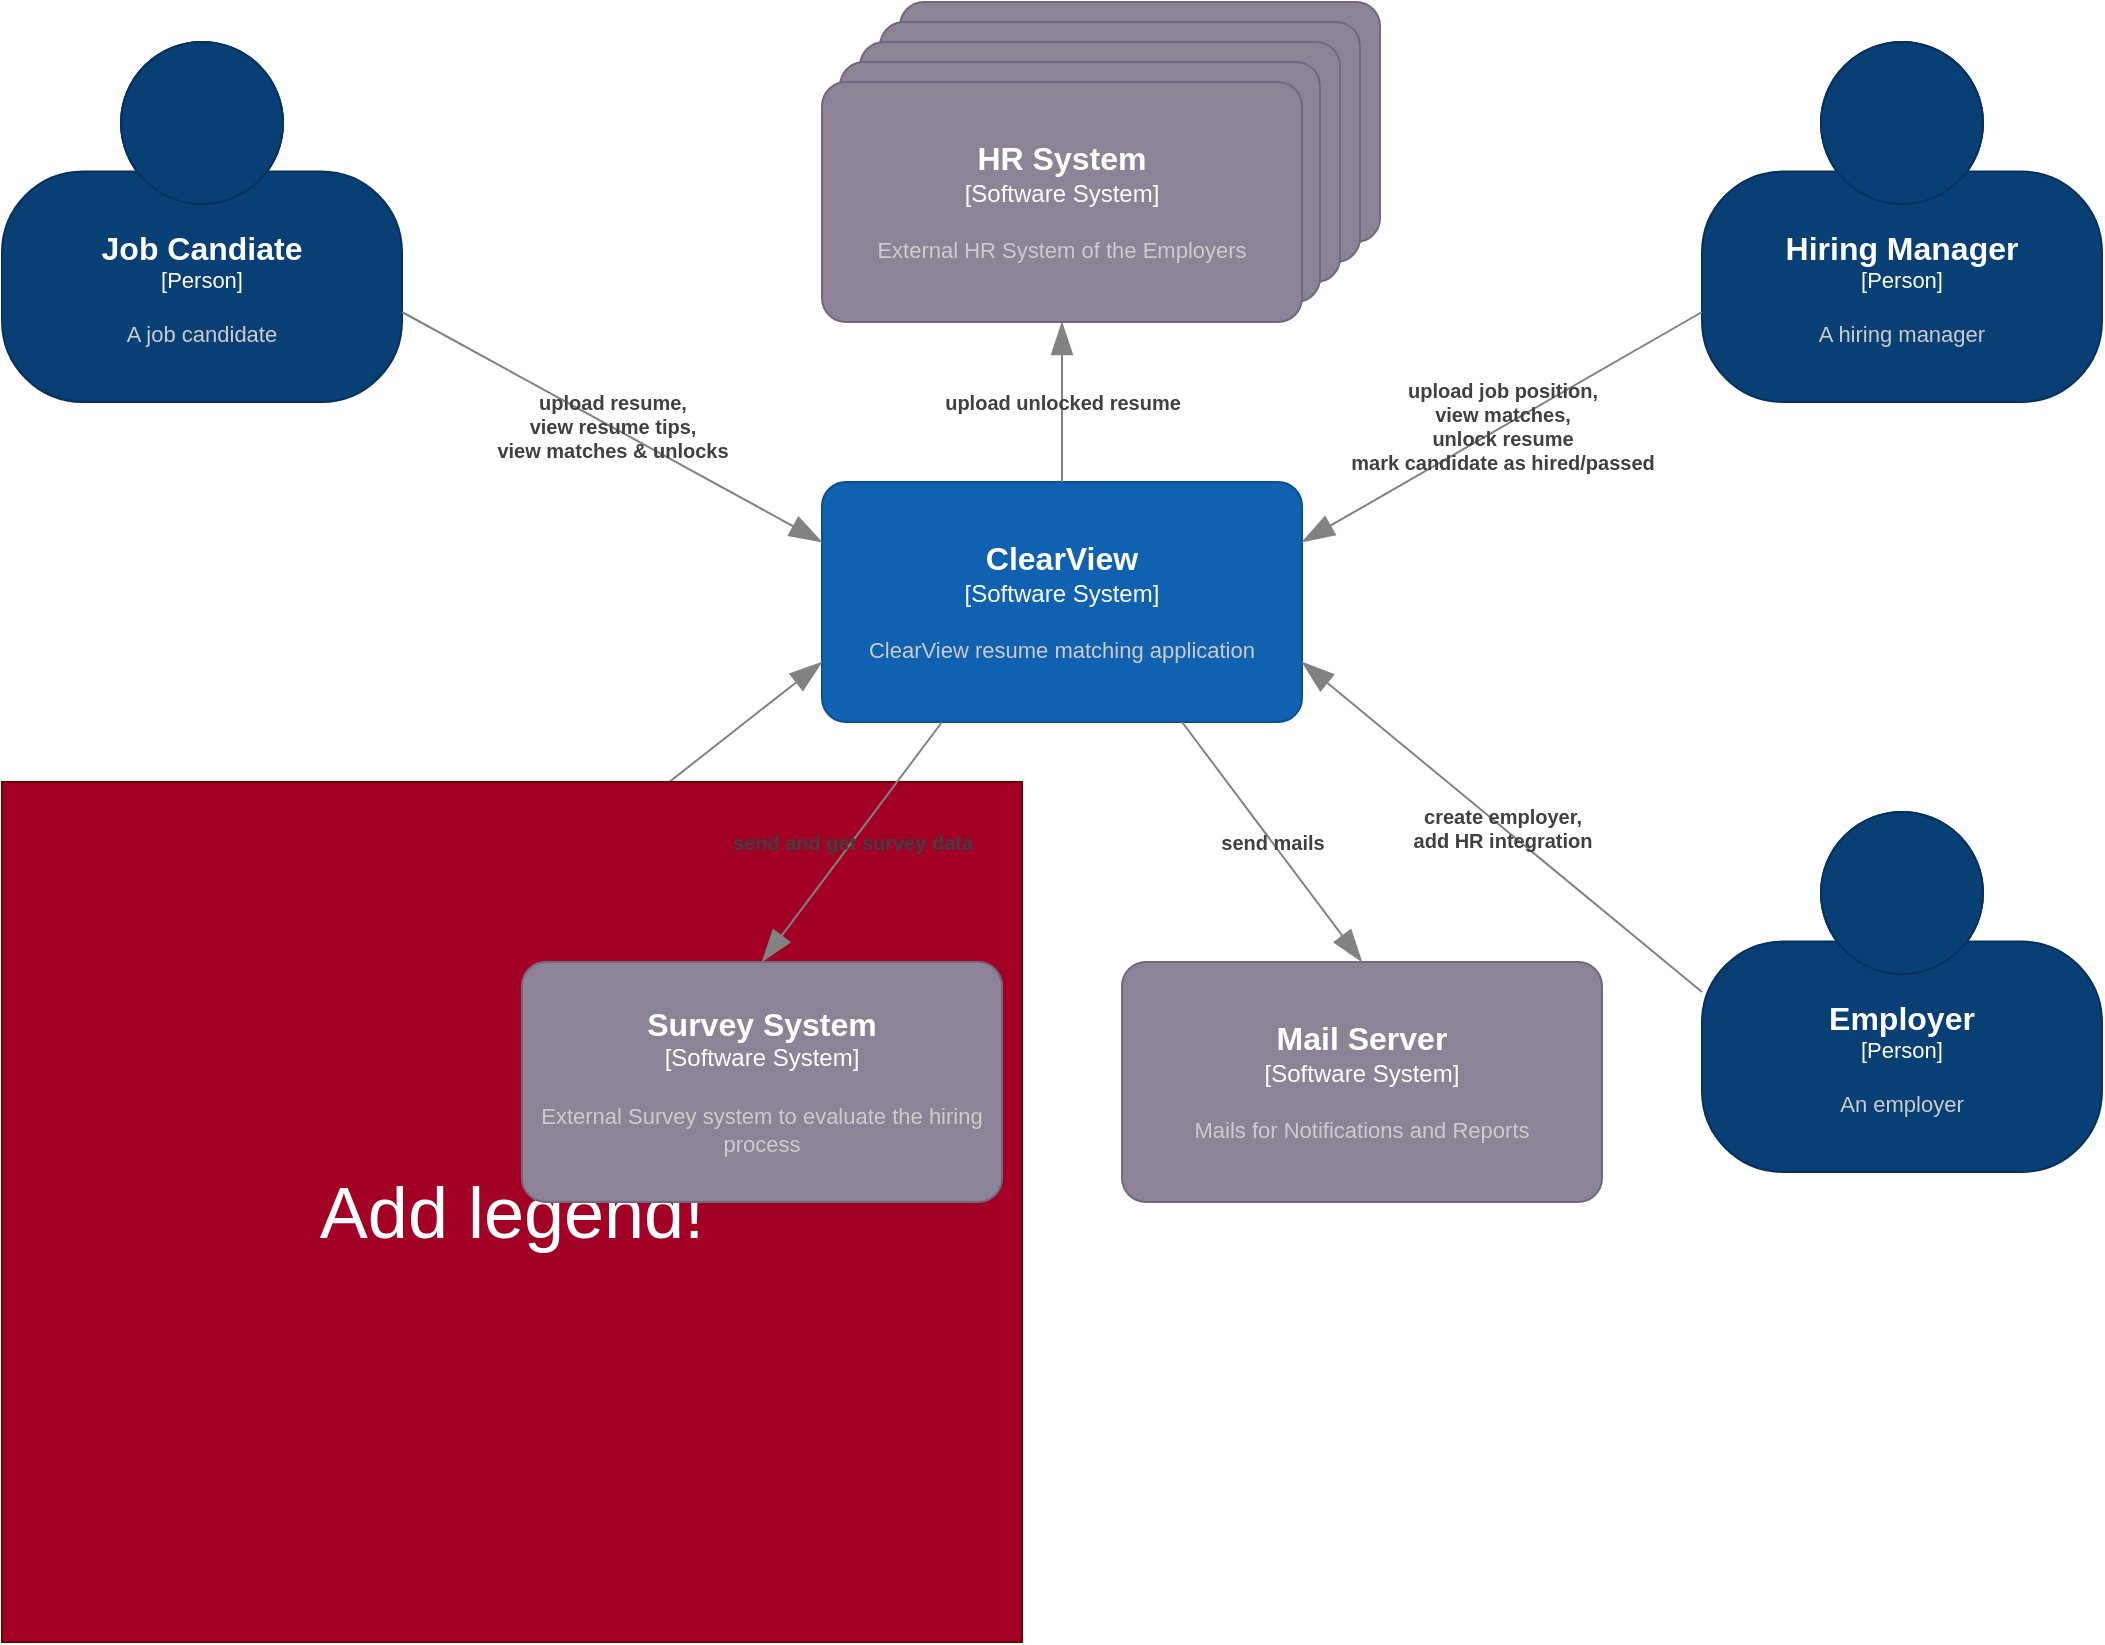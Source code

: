 <mxfile>
    <diagram name="C1-Context" id="orKJ-bLmCY92PbJSKMdl">
        <mxGraphModel dx="3720" dy="1607" grid="1" gridSize="10" guides="1" tooltips="1" connect="1" arrows="1" fold="1" page="1" pageScale="1" pageWidth="827" pageHeight="1169" math="0" shadow="0">
            <root>
                <mxCell id="0"/>
                <mxCell id="1" parent="0"/>
                <object placeholders="1" c4Name="HR System" c4Type="Software System" c4Description="External HR System of the Employers" label="&lt;font style=&quot;font-size: 16px&quot;&gt;&lt;b&gt;%c4Name%&lt;/b&gt;&lt;/font&gt;&lt;div&gt;[%c4Type%]&lt;/div&gt;&lt;br&gt;&lt;div&gt;&lt;font style=&quot;font-size: 11px&quot;&gt;&lt;font color=&quot;#cccccc&quot;&gt;%c4Description%&lt;/font&gt;&lt;/div&gt;" id="eFHzzo4pLUdi0ZlvFT-U-2">
                    <mxCell style="rounded=1;whiteSpace=wrap;html=1;labelBackgroundColor=none;fillColor=#8C8496;fontColor=#ffffff;align=center;arcSize=10;strokeColor=#736782;metaEdit=1;resizable=0;points=[[0.25,0,0],[0.5,0,0],[0.75,0,0],[1,0.25,0],[1,0.5,0],[1,0.75,0],[0.75,1,0],[0.5,1,0],[0.25,1,0],[0,0.75,0],[0,0.5,0],[0,0.25,0]];" parent="1" vertex="1">
                        <mxGeometry x="319" width="240" height="120" as="geometry"/>
                    </mxCell>
                </object>
                <object placeholders="1" c4Name="HR System" c4Type="Software System" c4Description="External HR System of the Employers" label="&lt;font style=&quot;font-size: 16px&quot;&gt;&lt;b&gt;%c4Name%&lt;/b&gt;&lt;/font&gt;&lt;div&gt;[%c4Type%]&lt;/div&gt;&lt;br&gt;&lt;div&gt;&lt;font style=&quot;font-size: 11px&quot;&gt;&lt;font color=&quot;#cccccc&quot;&gt;%c4Description%&lt;/font&gt;&lt;/div&gt;" id="eFHzzo4pLUdi0ZlvFT-U-1">
                    <mxCell style="rounded=1;whiteSpace=wrap;html=1;labelBackgroundColor=none;fillColor=#8C8496;fontColor=#ffffff;align=center;arcSize=10;strokeColor=#736782;metaEdit=1;resizable=0;points=[[0.25,0,0],[0.5,0,0],[0.75,0,0],[1,0.25,0],[1,0.5,0],[1,0.75,0],[0.75,1,0],[0.5,1,0],[0.25,1,0],[0,0.75,0],[0,0.5,0],[0,0.25,0]];" parent="1" vertex="1">
                        <mxGeometry x="309" y="10" width="240" height="120" as="geometry"/>
                    </mxCell>
                </object>
                <object placeholders="1" c4Name="Job Candiate" c4Type="Person" c4Description="A job candidate" label="&lt;font style=&quot;font-size: 16px&quot;&gt;&lt;b&gt;%c4Name%&lt;/b&gt;&lt;/font&gt;&lt;div&gt;[%c4Type%]&lt;/div&gt;&lt;br&gt;&lt;div&gt;&lt;font style=&quot;font-size: 11px&quot;&gt;&lt;font color=&quot;#cccccc&quot;&gt;%c4Description%&lt;/font&gt;&lt;/div&gt;" id="pHdfoKUwq0vU1qSrCX2p-1">
                    <mxCell style="html=1;fontSize=11;dashed=0;whiteSpace=wrap;fillColor=#083F75;strokeColor=#06315C;fontColor=#ffffff;shape=mxgraph.c4.person2;align=center;metaEdit=1;points=[[0.5,0,0],[1,0.5,0],[1,0.75,0],[0.75,1,0],[0.5,1,0],[0.25,1,0],[0,0.75,0],[0,0.5,0]];resizable=0;" parent="1" vertex="1">
                        <mxGeometry x="-130" y="20" width="200" height="180" as="geometry"/>
                    </mxCell>
                </object>
                <object placeholders="1" c4Name="Hiring Manager" c4Type="Person" c4Description="A hiring manager" label="&lt;font style=&quot;font-size: 16px&quot;&gt;&lt;b&gt;%c4Name%&lt;/b&gt;&lt;/font&gt;&lt;div&gt;[%c4Type%]&lt;/div&gt;&lt;br&gt;&lt;div&gt;&lt;font style=&quot;font-size: 11px&quot;&gt;&lt;font color=&quot;#cccccc&quot;&gt;%c4Description%&lt;/font&gt;&lt;/div&gt;" id="pHdfoKUwq0vU1qSrCX2p-2">
                    <mxCell style="html=1;fontSize=11;dashed=0;whiteSpace=wrap;fillColor=#083F75;strokeColor=#06315C;fontColor=#ffffff;shape=mxgraph.c4.person2;align=center;metaEdit=1;points=[[0.5,0,0],[1,0.5,0],[1,0.75,0],[0.75,1,0],[0.5,1,0],[0.25,1,0],[0,0.75,0],[0,0.5,0]];resizable=0;" parent="1" vertex="1">
                        <mxGeometry x="720" y="20" width="200" height="180" as="geometry"/>
                    </mxCell>
                </object>
                <object placeholders="1" c4Name="HR System" c4Type="Software System" c4Description="External HR System of the Employers" label="&lt;font style=&quot;font-size: 16px&quot;&gt;&lt;b&gt;%c4Name%&lt;/b&gt;&lt;/font&gt;&lt;div&gt;[%c4Type%]&lt;/div&gt;&lt;br&gt;&lt;div&gt;&lt;font style=&quot;font-size: 11px&quot;&gt;&lt;font color=&quot;#cccccc&quot;&gt;%c4Description%&lt;/font&gt;&lt;/div&gt;" id="pHdfoKUwq0vU1qSrCX2p-3">
                    <mxCell style="rounded=1;whiteSpace=wrap;html=1;labelBackgroundColor=none;fillColor=#8C8496;fontColor=#ffffff;align=center;arcSize=10;strokeColor=#736782;metaEdit=1;resizable=0;points=[[0.25,0,0],[0.5,0,0],[0.75,0,0],[1,0.25,0],[1,0.5,0],[1,0.75,0],[0.75,1,0],[0.5,1,0],[0.25,1,0],[0,0.75,0],[0,0.5,0],[0,0.25,0]];" parent="1" vertex="1">
                        <mxGeometry x="299" y="20" width="240" height="120" as="geometry"/>
                    </mxCell>
                </object>
                <object placeholders="1" c4Name="Administrator" c4Type="Person" c4Description="Administrator of User Data / Analytics" label="&lt;font style=&quot;font-size: 16px&quot;&gt;&lt;b&gt;%c4Name%&lt;/b&gt;&lt;/font&gt;&lt;div&gt;[%c4Type%]&lt;/div&gt;&lt;br&gt;&lt;div&gt;&lt;font style=&quot;font-size: 11px&quot;&gt;&lt;font color=&quot;#cccccc&quot;&gt;%c4Description%&lt;/font&gt;&lt;/div&gt;" id="pHdfoKUwq0vU1qSrCX2p-4">
                    <mxCell style="html=1;fontSize=11;dashed=0;whiteSpace=wrap;fillColor=#083F75;strokeColor=#06315C;fontColor=#ffffff;shape=mxgraph.c4.person2;align=center;metaEdit=1;points=[[0.5,0,0],[1,0.5,0],[1,0.75,0],[0.75,1,0],[0.5,1,0],[0.25,1,0],[0,0.75,0],[0,0.5,0]];resizable=0;" parent="1" vertex="1">
                        <mxGeometry x="-130" y="405" width="200" height="180" as="geometry"/>
                    </mxCell>
                </object>
                <object placeholders="1" c4Name="ClearView" c4Type="Software System" c4Description="ClearView resume matching application" label="&lt;font style=&quot;font-size: 16px&quot;&gt;&lt;b&gt;%c4Name%&lt;/b&gt;&lt;/font&gt;&lt;div&gt;[%c4Type%]&lt;/div&gt;&lt;br&gt;&lt;div&gt;&lt;font style=&quot;font-size: 11px&quot;&gt;&lt;font color=&quot;#cccccc&quot;&gt;%c4Description%&lt;/font&gt;&lt;/div&gt;" id="pHdfoKUwq0vU1qSrCX2p-5">
                    <mxCell style="rounded=1;whiteSpace=wrap;html=1;labelBackgroundColor=none;fillColor=#1061B0;fontColor=#ffffff;align=center;arcSize=10;strokeColor=#0D5091;metaEdit=1;resizable=0;points=[[0.25,0,0],[0.5,0,0],[0.75,0,0],[1,0.25,0],[1,0.5,0],[1,0.75,0],[0.75,1,0],[0.5,1,0],[0.25,1,0],[0,0.75,0],[0,0.5,0],[0,0.25,0]];" parent="1" vertex="1">
                        <mxGeometry x="280" y="240" width="240" height="120" as="geometry"/>
                    </mxCell>
                </object>
                <object placeholders="1" c4Name="[System Context] ClearView" c4Type="ContainerScopeBoundary" c4Description="Sytem context of the clear view application" label="&lt;font style=&quot;font-size: 16px&quot;&gt;&lt;b&gt;&lt;div style=&quot;text-align: left&quot;&gt;%c4Name%&lt;/div&gt;&lt;/b&gt;&lt;/font&gt;&lt;div style=&quot;text-align: left&quot;&gt;%c4Description%&lt;/div&gt;" id="pHdfoKUwq0vU1qSrCX2p-7">
                    <mxCell style="text;html=1;strokeColor=none;fillColor=none;align=left;verticalAlign=top;whiteSpace=wrap;rounded=0;metaEdit=1;allowArrows=0;resizable=1;rotatable=0;connectable=0;recursiveResize=0;expand=0;pointerEvents=0;points=[[0.25,0,0],[0.5,0,0],[0.75,0,0],[1,0.25,0],[1,0.5,0],[1,0.75,0],[0.75,1,0],[0.5,1,0],[0.25,1,0],[0,0.75,0],[0,0.5,0],[0,0.25,0]];" parent="1" vertex="1">
                        <mxGeometry x="-80" y="630" width="260" height="40" as="geometry"/>
                    </mxCell>
                </object>
                <object placeholders="1" c4Type="Relationship" c4Description="upload resume,&#10;view resume tips,&#10;view matches &amp; unlocks" label="&lt;div style=&quot;text-align: left&quot;&gt;&lt;div style=&quot;text-align: center&quot;&gt;&lt;b&gt;%c4Description%&lt;/b&gt;&lt;/div&gt;&lt;/div&gt;" id="pHdfoKUwq0vU1qSrCX2p-8">
                    <mxCell style="endArrow=blockThin;html=1;fontSize=10;fontColor=#404040;strokeWidth=1;endFill=1;strokeColor=#828282;elbow=vertical;metaEdit=1;endSize=14;startSize=14;jumpStyle=arc;jumpSize=16;rounded=0;entryX=0;entryY=0.25;entryDx=0;entryDy=0;entryPerimeter=0;labelBackgroundColor=none;exitX=1;exitY=0.75;exitDx=0;exitDy=0;exitPerimeter=0;" parent="1" source="pHdfoKUwq0vU1qSrCX2p-1" target="pHdfoKUwq0vU1qSrCX2p-5" edge="1">
                        <mxGeometry width="240" relative="1" as="geometry">
                            <mxPoint x="230" y="160" as="sourcePoint"/>
                            <mxPoint x="470" y="160" as="targetPoint"/>
                        </mxGeometry>
                    </mxCell>
                </object>
                <object placeholders="1" c4Type="Relationship" c4Description="manage users,&#10;manage employers,&#10;view analytics &amp; reports" label="&lt;div style=&quot;text-align: left&quot;&gt;&lt;div style=&quot;text-align: center&quot;&gt;&lt;b&gt;%c4Description%&lt;/b&gt;&lt;/div&gt;&lt;/div&gt;" id="pHdfoKUwq0vU1qSrCX2p-10">
                    <mxCell style="endArrow=blockThin;html=1;fontSize=10;fontColor=#404040;strokeWidth=1;endFill=1;strokeColor=#828282;elbow=vertical;metaEdit=1;endSize=14;startSize=14;jumpStyle=arc;jumpSize=16;rounded=0;entryX=0;entryY=0.75;entryDx=0;entryDy=0;entryPerimeter=0;labelBackgroundColor=none;exitX=1;exitY=0.5;exitDx=0;exitDy=0;exitPerimeter=0;" parent="1" source="pHdfoKUwq0vU1qSrCX2p-4" target="pHdfoKUwq0vU1qSrCX2p-5" edge="1">
                        <mxGeometry width="240" relative="1" as="geometry">
                            <mxPoint x="210" y="185" as="sourcePoint"/>
                            <mxPoint x="310" y="290" as="targetPoint"/>
                        </mxGeometry>
                    </mxCell>
                </object>
                <object placeholders="1" c4Type="Relationship" c4Description="upload unlocked resume" label="&lt;div style=&quot;text-align: left&quot;&gt;&lt;div style=&quot;text-align: center&quot;&gt;&lt;b&gt;%c4Description%&lt;/b&gt;&lt;/div&gt;&lt;/div&gt;" id="pHdfoKUwq0vU1qSrCX2p-11">
                    <mxCell style="endArrow=blockThin;html=1;fontSize=10;fontColor=#404040;strokeWidth=1;endFill=1;strokeColor=#828282;elbow=vertical;metaEdit=1;endSize=14;startSize=14;jumpStyle=arc;jumpSize=16;rounded=0;labelBackgroundColor=none;exitX=0.5;exitY=0;exitDx=0;exitDy=0;exitPerimeter=0;entryX=0.5;entryY=1;entryDx=0;entryDy=0;entryPerimeter=0;" parent="1" source="pHdfoKUwq0vU1qSrCX2p-5" edge="1" target="WZL32aFv-CVRCyuof7WM-3">
                        <mxGeometry width="240" relative="1" as="geometry">
                            <mxPoint x="400" y="230" as="sourcePoint"/>
                            <mxPoint x="400" y="460" as="targetPoint"/>
                        </mxGeometry>
                    </mxCell>
                </object>
                <object placeholders="1" c4Type="Relationship" c4Description="upload job position,&#10;view matches,&#10;unlock resume&#10;mark candidate as hired/passed" label="&lt;div style=&quot;text-align: left&quot;&gt;&lt;div style=&quot;text-align: center&quot;&gt;&lt;b&gt;%c4Description%&lt;/b&gt;&lt;/div&gt;&lt;/div&gt;" id="pHdfoKUwq0vU1qSrCX2p-13">
                    <mxCell style="endArrow=blockThin;html=1;fontSize=10;fontColor=#404040;strokeWidth=1;endFill=1;strokeColor=#828282;elbow=vertical;metaEdit=1;endSize=14;startSize=14;jumpStyle=arc;jumpSize=16;rounded=0;entryX=1;entryY=0.25;entryDx=0;entryDy=0;entryPerimeter=0;labelBackgroundColor=none;exitX=0;exitY=0.75;exitDx=0;exitDy=0;exitPerimeter=0;" parent="1" source="pHdfoKUwq0vU1qSrCX2p-2" target="pHdfoKUwq0vU1qSrCX2p-5" edge="1">
                        <mxGeometry x="-0.003" width="240" relative="1" as="geometry">
                            <mxPoint x="590" y="120" as="sourcePoint"/>
                            <mxPoint x="750" y="235" as="targetPoint"/>
                            <mxPoint as="offset"/>
                        </mxGeometry>
                    </mxCell>
                </object>
                <object placeholders="1" c4Name="Employer" c4Type="Person" c4Description="An employer" label="&lt;font style=&quot;font-size: 16px&quot;&gt;&lt;b&gt;%c4Name%&lt;/b&gt;&lt;/font&gt;&lt;div&gt;[%c4Type%]&lt;/div&gt;&lt;br&gt;&lt;div&gt;&lt;font style=&quot;font-size: 11px&quot;&gt;&lt;font color=&quot;#cccccc&quot;&gt;%c4Description%&lt;/font&gt;&lt;/div&gt;" id="vdC94wSxdBIolmWF9ASB-1">
                    <mxCell style="html=1;fontSize=11;dashed=0;whiteSpace=wrap;fillColor=#083F75;strokeColor=#06315C;fontColor=#ffffff;shape=mxgraph.c4.person2;align=center;metaEdit=1;points=[[0.5,0,0],[1,0.5,0],[1,0.75,0],[0.75,1,0],[0.5,1,0],[0.25,1,0],[0,0.75,0],[0,0.5,0]];resizable=0;" parent="1" vertex="1">
                        <mxGeometry x="720" y="405" width="200" height="180" as="geometry"/>
                    </mxCell>
                </object>
                <object placeholders="1" c4Type="Relationship" c4Description="create employer,&#10;add HR integration" label="&lt;div style=&quot;text-align: left&quot;&gt;&lt;div style=&quot;text-align: center&quot;&gt;&lt;b&gt;%c4Description%&lt;/b&gt;&lt;/div&gt;&lt;/div&gt;" id="vdC94wSxdBIolmWF9ASB-2">
                    <mxCell style="endArrow=blockThin;html=1;fontSize=10;fontColor=#404040;strokeWidth=1;endFill=1;strokeColor=#828282;elbow=vertical;metaEdit=1;endSize=14;startSize=14;jumpStyle=arc;jumpSize=16;rounded=0;entryX=1;entryY=0.75;entryDx=0;entryDy=0;entryPerimeter=0;labelBackgroundColor=none;exitX=0;exitY=0.5;exitDx=0;exitDy=0;exitPerimeter=0;" parent="1" source="vdC94wSxdBIolmWF9ASB-1" target="pHdfoKUwq0vU1qSrCX2p-5" edge="1">
                        <mxGeometry x="-0.003" width="240" relative="1" as="geometry">
                            <mxPoint x="700" y="235" as="sourcePoint"/>
                            <mxPoint x="530" y="280" as="targetPoint"/>
                            <mxPoint as="offset"/>
                        </mxGeometry>
                    </mxCell>
                </object>
                <mxCell id="b0IBiMYcZPMrAUPD9NI6-1" value="Add legend!" style="text;html=1;strokeColor=#6F0000;fillColor=#a20025;align=center;verticalAlign=middle;whiteSpace=wrap;rounded=0;fontColor=#ffffff;fontSize=36;" vertex="1" parent="1">
                    <mxGeometry x="-130" y="390" width="510" height="430" as="geometry"/>
                </mxCell>
                <object placeholders="1" c4Name="HR System" c4Type="Software System" c4Description="External HR System of the Employers" label="&lt;font style=&quot;font-size: 16px&quot;&gt;&lt;b&gt;%c4Name%&lt;/b&gt;&lt;/font&gt;&lt;div&gt;[%c4Type%]&lt;/div&gt;&lt;br&gt;&lt;div&gt;&lt;font style=&quot;font-size: 11px&quot;&gt;&lt;font color=&quot;#cccccc&quot;&gt;%c4Description%&lt;/font&gt;&lt;/div&gt;" id="WZL32aFv-CVRCyuof7WM-1">
                    <mxCell style="rounded=1;whiteSpace=wrap;html=1;labelBackgroundColor=none;fillColor=#8C8496;fontColor=#ffffff;align=center;arcSize=10;strokeColor=#736782;metaEdit=1;resizable=0;points=[[0.25,0,0],[0.5,0,0],[0.75,0,0],[1,0.25,0],[1,0.5,0],[1,0.75,0],[0.75,1,0],[0.5,1,0],[0.25,1,0],[0,0.75,0],[0,0.5,0],[0,0.25,0]];" vertex="1" parent="1">
                        <mxGeometry x="289" y="30" width="240" height="120" as="geometry"/>
                    </mxCell>
                </object>
                <object placeholders="1" c4Name="Mail Server" c4Type="Software System" c4Description="Mails for Notifications and Reports" label="&lt;font style=&quot;font-size: 16px&quot;&gt;&lt;b&gt;%c4Name%&lt;/b&gt;&lt;/font&gt;&lt;div&gt;[%c4Type%]&lt;/div&gt;&lt;br&gt;&lt;div&gt;&lt;font style=&quot;font-size: 11px&quot;&gt;&lt;font color=&quot;#cccccc&quot;&gt;%c4Description%&lt;/font&gt;&lt;/div&gt;" id="WZL32aFv-CVRCyuof7WM-2">
                    <mxCell style="rounded=1;whiteSpace=wrap;html=1;labelBackgroundColor=none;fillColor=#8C8496;fontColor=#ffffff;align=center;arcSize=10;strokeColor=#736782;metaEdit=1;resizable=0;points=[[0.25,0,0],[0.5,0,0],[0.75,0,0],[1,0.25,0],[1,0.5,0],[1,0.75,0],[0.75,1,0],[0.5,1,0],[0.25,1,0],[0,0.75,0],[0,0.5,0],[0,0.25,0]];" vertex="1" parent="1">
                        <mxGeometry x="430" y="480" width="240" height="120" as="geometry"/>
                    </mxCell>
                </object>
                <object placeholders="1" c4Name="HR System" c4Type="Software System" c4Description="External HR System of the Employers" label="&lt;font style=&quot;font-size: 16px&quot;&gt;&lt;b&gt;%c4Name%&lt;/b&gt;&lt;/font&gt;&lt;div&gt;[%c4Type%]&lt;/div&gt;&lt;br&gt;&lt;div&gt;&lt;font style=&quot;font-size: 11px&quot;&gt;&lt;font color=&quot;#cccccc&quot;&gt;%c4Description%&lt;/font&gt;&lt;/div&gt;" id="WZL32aFv-CVRCyuof7WM-3">
                    <mxCell style="rounded=1;whiteSpace=wrap;html=1;labelBackgroundColor=none;fillColor=#8C8496;fontColor=#ffffff;align=center;arcSize=10;strokeColor=#736782;metaEdit=1;resizable=0;points=[[0.25,0,0],[0.5,0,0],[0.75,0,0],[1,0.25,0],[1,0.5,0],[1,0.75,0],[0.75,1,0],[0.5,1,0],[0.25,1,0],[0,0.75,0],[0,0.5,0],[0,0.25,0]];" vertex="1" parent="1">
                        <mxGeometry x="280" y="40" width="240" height="120" as="geometry"/>
                    </mxCell>
                </object>
                <object placeholders="1" c4Type="Relationship" c4Description="send mails" label="&lt;div style=&quot;text-align: left&quot;&gt;&lt;div style=&quot;text-align: center&quot;&gt;&lt;b&gt;%c4Description%&lt;/b&gt;&lt;/div&gt;&lt;/div&gt;" id="WZL32aFv-CVRCyuof7WM-7">
                    <mxCell style="endArrow=blockThin;html=1;fontSize=10;fontColor=#404040;strokeWidth=1;endFill=1;strokeColor=#828282;elbow=vertical;metaEdit=1;endSize=14;startSize=14;jumpStyle=arc;jumpSize=16;rounded=0;labelBackgroundColor=none;entryX=0.5;entryY=0;entryDx=0;entryDy=0;entryPerimeter=0;" edge="1" parent="1" target="WZL32aFv-CVRCyuof7WM-2">
                        <mxGeometry width="240" relative="1" as="geometry">
                            <mxPoint x="460" y="360" as="sourcePoint"/>
                            <mxPoint x="410" y="170" as="targetPoint"/>
                        </mxGeometry>
                    </mxCell>
                </object>
                <object placeholders="1" c4Name="Survey System" c4Type="Software System" c4Description="External Survey system to evaluate the hiring process" label="&lt;font style=&quot;font-size: 16px&quot;&gt;&lt;b&gt;%c4Name%&lt;/b&gt;&lt;/font&gt;&lt;div&gt;[%c4Type%]&lt;/div&gt;&lt;br&gt;&lt;div&gt;&lt;font style=&quot;font-size: 11px&quot;&gt;&lt;font color=&quot;#cccccc&quot;&gt;%c4Description%&lt;/font&gt;&lt;/div&gt;" id="WZL32aFv-CVRCyuof7WM-8">
                    <mxCell style="rounded=1;whiteSpace=wrap;html=1;labelBackgroundColor=none;fillColor=#8C8496;fontColor=#ffffff;align=center;arcSize=10;strokeColor=#736782;metaEdit=1;resizable=0;points=[[0.25,0,0],[0.5,0,0],[0.75,0,0],[1,0.25,0],[1,0.5,0],[1,0.75,0],[0.75,1,0],[0.5,1,0],[0.25,1,0],[0,0.75,0],[0,0.5,0],[0,0.25,0]];" vertex="1" parent="1">
                        <mxGeometry x="130" y="480" width="240" height="120" as="geometry"/>
                    </mxCell>
                </object>
                <object placeholders="1" c4Type="Relationship" c4Description="send and get survey data" label="&lt;div style=&quot;text-align: left&quot;&gt;&lt;div style=&quot;text-align: center&quot;&gt;&lt;b&gt;%c4Description%&lt;/b&gt;&lt;/div&gt;&lt;/div&gt;" id="WZL32aFv-CVRCyuof7WM-9">
                    <mxCell style="endArrow=blockThin;html=1;fontSize=10;fontColor=#404040;strokeWidth=1;endFill=1;strokeColor=#828282;elbow=vertical;metaEdit=1;endSize=14;startSize=14;jumpStyle=arc;jumpSize=16;rounded=0;labelBackgroundColor=none;entryX=0.5;entryY=0;entryDx=0;entryDy=0;entryPerimeter=0;exitX=0.25;exitY=1;exitDx=0;exitDy=0;exitPerimeter=0;" edge="1" parent="1" source="pHdfoKUwq0vU1qSrCX2p-5" target="WZL32aFv-CVRCyuof7WM-8">
                        <mxGeometry width="240" relative="1" as="geometry">
                            <mxPoint x="470" y="370" as="sourcePoint"/>
                            <mxPoint x="560" y="490" as="targetPoint"/>
                        </mxGeometry>
                    </mxCell>
                </object>
            </root>
        </mxGraphModel>
    </diagram>
    <diagram id="mYGjheBMODemxUTCqKiq" name="C2-Container">
        <mxGraphModel dx="1794" dy="1391" grid="1" gridSize="10" guides="1" tooltips="1" connect="1" arrows="1" fold="1" page="1" pageScale="1" pageWidth="827" pageHeight="1169" math="0" shadow="0">
            <root>
                <mxCell id="0"/>
                <mxCell id="1" parent="0"/>
                <object placeholders="1" c4Name="Billing" c4Type="Container" c4Technology="Service" c4Description="Billing and Payment" label="&lt;font style=&quot;font-size: 16px&quot;&gt;&lt;b&gt;%c4Name%&lt;/b&gt;&lt;/font&gt;&lt;div&gt;[%c4Type%: %c4Technology%]&lt;/div&gt;&lt;br&gt;&lt;div&gt;&lt;font style=&quot;font-size: 11px&quot;&gt;&lt;font color=&quot;#E6E6E6&quot;&gt;%c4Description%&lt;/font&gt;&lt;/div&gt;" id="Pf-UJprrsjSXCaqhXQQK-1">
                    <mxCell style="rounded=1;whiteSpace=wrap;html=1;fontSize=11;labelBackgroundColor=none;fillColor=#23A2D9;fontColor=#ffffff;align=center;arcSize=10;strokeColor=#0E7DAD;metaEdit=1;resizable=0;points=[[0.25,0,0],[0.5,0,0],[0.75,0,0],[1,0.25,0],[1,0.5,0],[1,0.75,0],[0.75,1,0],[0.5,1,0],[0.25,1,0],[0,0.75,0],[0,0.5,0],[0,0.25,0]];" vertex="1" parent="1">
                        <mxGeometry x="150" y="110" width="240" height="120" as="geometry"/>
                    </mxCell>
                </object>
                <object placeholders="1" c4Name="Matching" c4Type="Container" c4Technology="TODO" c4Description="Matching of stories and job positions" label="&lt;font style=&quot;font-size: 16px&quot;&gt;&lt;b&gt;%c4Name%&lt;/b&gt;&lt;/font&gt;&lt;div&gt;[%c4Type%: %c4Technology%]&lt;/div&gt;&lt;br&gt;&lt;div&gt;&lt;font style=&quot;font-size: 11px&quot;&gt;&lt;font color=&quot;#E6E6E6&quot;&gt;%c4Description%&lt;/font&gt;&lt;/div&gt;" id="Pf-UJprrsjSXCaqhXQQK-2">
                    <mxCell style="rounded=1;whiteSpace=wrap;html=1;fontSize=11;labelBackgroundColor=none;fillColor=#23A2D9;fontColor=#ffffff;align=center;arcSize=10;strokeColor=#0E7DAD;metaEdit=1;resizable=0;points=[[0.25,0,0],[0.5,0,0],[0.75,0,0],[1,0.25,0],[1,0.5,0],[1,0.75,0],[0.75,1,0],[0.5,1,0],[0.25,1,0],[0,0.75,0],[0,0.5,0],[0,0.25,0]];" vertex="1" parent="1">
                        <mxGeometry x="510" y="250" width="240" height="120" as="geometry"/>
                    </mxCell>
                </object>
                <object placeholders="1" c4Name="ClearView" c4Type="SystemScopeBoundary" c4Application="Software System" label="&lt;font style=&quot;font-size: 16px&quot;&gt;&lt;b&gt;&lt;div style=&quot;text-align: left&quot;&gt;%c4Name%&lt;/div&gt;&lt;/b&gt;&lt;/font&gt;&lt;div style=&quot;text-align: left&quot;&gt;[%c4Application%]&lt;/div&gt;" id="Pf-UJprrsjSXCaqhXQQK-3">
                    <mxCell style="rounded=1;fontSize=11;whiteSpace=wrap;html=1;dashed=1;arcSize=20;fillColor=none;strokeColor=#666666;fontColor=#333333;labelBackgroundColor=none;align=left;verticalAlign=bottom;labelBorderColor=none;spacingTop=0;spacing=10;dashPattern=8 4;metaEdit=1;rotatable=0;perimeter=rectanglePerimeter;noLabel=0;labelPadding=0;allowArrows=0;connectable=0;expand=0;recursiveResize=0;editable=1;pointerEvents=0;absoluteArcSize=1;points=[[0.25,0,0],[0.5,0,0],[0.75,0,0],[1,0.25,0],[1,0.5,0],[1,0.75,0],[0.75,1,0],[0.5,1,0],[0.25,1,0],[0,0.75,0],[0,0.5,0],[0,0.25,0]];" vertex="1" parent="1">
                        <mxGeometry x="174" y="410" width="466" height="190" as="geometry"/>
                    </mxCell>
                </object>
                <object placeholders="1" c4Name="HR Integration" c4Type="Container" c4Technology="TODO" c4Description="Integrates with HR Systems" label="&lt;font style=&quot;font-size: 16px&quot;&gt;&lt;b&gt;%c4Name%&lt;/b&gt;&lt;/font&gt;&lt;div&gt;[%c4Type%: %c4Technology%]&lt;/div&gt;&lt;br&gt;&lt;div&gt;&lt;font style=&quot;font-size: 11px&quot;&gt;&lt;font color=&quot;#E6E6E6&quot;&gt;%c4Description%&lt;/font&gt;&lt;/div&gt;" id="Pf-UJprrsjSXCaqhXQQK-4">
                    <mxCell style="rounded=1;whiteSpace=wrap;html=1;fontSize=11;labelBackgroundColor=none;fillColor=#23A2D9;fontColor=#ffffff;align=center;arcSize=10;strokeColor=#0E7DAD;metaEdit=1;resizable=0;points=[[0.25,0,0],[0.5,0,0],[0.75,0,0],[1,0.25,0],[1,0.5,0],[1,0.75,0],[0.75,1,0],[0.5,1,0],[0.25,1,0],[0,0.75,0],[0,0.5,0],[0,0.25,0]];" vertex="1" parent="1">
                        <mxGeometry x="510" y="390" width="240" height="120" as="geometry"/>
                    </mxCell>
                </object>
                <object placeholders="1" c4Name="HR System" c4Type="Software System" c4Description="External HR System of the Employers" label="&lt;font style=&quot;font-size: 16px&quot;&gt;&lt;b&gt;%c4Name%&lt;/b&gt;&lt;/font&gt;&lt;div&gt;[%c4Type%]&lt;/div&gt;&lt;br&gt;&lt;div&gt;&lt;font style=&quot;font-size: 11px&quot;&gt;&lt;font color=&quot;#cccccc&quot;&gt;%c4Description%&lt;/font&gt;&lt;/div&gt;" id="PNSvYc6wAtNE-jsTlT_9-1">
                    <mxCell style="rounded=1;whiteSpace=wrap;html=1;labelBackgroundColor=none;fillColor=#8C8496;fontColor=#ffffff;align=center;arcSize=10;strokeColor=#736782;metaEdit=1;resizable=0;points=[[0.25,0,0],[0.5,0,0],[0.75,0,0],[1,0.25,0],[1,0.5,0],[1,0.75,0],[0.75,1,0],[0.5,1,0],[0.25,1,0],[0,0.75,0],[0,0.5,0],[0,0.25,0]];" vertex="1" parent="1">
                        <mxGeometry x="500" y="590" width="240" height="120" as="geometry"/>
                    </mxCell>
                </object>
                <object placeholders="1" c4Name="[Containers] ClearView" c4Type="ContainerDiagramTitle" c4Description="Shows the interaction of containers" label="&lt;font style=&quot;font-size: 16px&quot;&gt;&lt;b&gt;&lt;div style=&quot;text-align: left&quot;&gt;%c4Name%&lt;/div&gt;&lt;/b&gt;&lt;/font&gt;&lt;div style=&quot;text-align: left&quot;&gt;%c4Description%&lt;/div&gt;" id="PNSvYc6wAtNE-jsTlT_9-2">
                    <mxCell style="text;html=1;strokeColor=none;fillColor=none;align=left;verticalAlign=top;whiteSpace=wrap;rounded=0;metaEdit=1;allowArrows=0;resizable=1;rotatable=0;connectable=0;recursiveResize=0;expand=0;pointerEvents=0;points=[[0.25,0,0],[0.5,0,0],[0.75,0,0],[1,0.25,0],[1,0.5,0],[1,0.75,0],[0.75,1,0],[0.5,1,0],[0.25,1,0],[0,0.75,0],[0,0.5,0],[0,0.25,0]];" vertex="1" parent="1">
                        <mxGeometry x="140" y="670" width="260" height="40" as="geometry"/>
                    </mxCell>
                </object>
                <object c4Name="Container" c4Type="Container" c4Technology="" c4Description="" label="&lt;font style=&quot;font-size: 16px&quot;&gt;&lt;b&gt;%c4Name%&lt;/b&gt;&lt;/font&gt;&lt;div&gt;[%c4Type%: %c4Technology%]&lt;/div&gt;&lt;br&gt;&lt;div&gt;&lt;font style=&quot;font-size: 11px&quot;&gt;&lt;font color=&quot;#E6E6E6&quot;&gt;%c4Description%&lt;/font&gt;&lt;/div&gt;" placeholders="1" id="PNSvYc6wAtNE-jsTlT_9-3">
                    <mxCell style="rounded=1;whiteSpace=wrap;html=1;fontSize=11;labelBackgroundColor=none;fillColor=#23A2D9;fontColor=#ffffff;align=center;arcSize=10;strokeColor=#0E7DAD;metaEdit=1;resizable=0;points=[[0.25,0,0],[0.5,0,0],[0.75,0,0],[1,0.25,0],[1,0.5,0],[1,0.75,0],[0.75,1,0],[0.5,1,0],[0.25,1,0],[0,0.75,0],[0,0.5,0],[0,0.25,0]];" vertex="1" parent="1">
                        <mxGeometry x="150" y="920" width="240" height="120" as="geometry"/>
                    </mxCell>
                </object>
                <object placeholders="1" c4Name="Person name" c4Type="Person" c4Description="Description of person." label="&lt;font style=&quot;font-size: 16px&quot;&gt;&lt;b&gt;%c4Name%&lt;/b&gt;&lt;/font&gt;&lt;div&gt;[%c4Type%]&lt;/div&gt;&lt;br&gt;&lt;div&gt;&lt;font style=&quot;font-size: 11px&quot;&gt;&lt;font color=&quot;#cccccc&quot;&gt;%c4Description%&lt;/font&gt;&lt;/div&gt;" id="PNSvYc6wAtNE-jsTlT_9-4">
                    <mxCell style="html=1;fontSize=11;dashed=0;whiteSpace=wrap;fillColor=#083F75;strokeColor=#06315C;fontColor=#ffffff;shape=mxgraph.c4.person2;align=center;metaEdit=1;points=[[0.5,0,0],[1,0.5,0],[1,0.75,0],[0.75,1,0],[0.5,1,0],[0.25,1,0],[0,0.75,0],[0,0.5,0]];resizable=0;" vertex="1" parent="1">
                        <mxGeometry x="130" y="740" width="200" height="180" as="geometry"/>
                    </mxCell>
                </object>
                <object placeholders="1" c4Type="Relationship" c4Description="synchronous" label="&lt;div style=&quot;text-align: left&quot;&gt;&lt;div style=&quot;text-align: center&quot;&gt;&lt;b&gt;%c4Description%&lt;/b&gt;&lt;/div&gt;" id="4VHBqe1MEzNnF0RKdjSV-1">
                    <mxCell style="endArrow=blockThin;html=1;fontSize=10;fontColor=#404040;strokeWidth=1;endFill=1;strokeColor=#828282;elbow=vertical;metaEdit=1;endSize=14;startSize=14;jumpStyle=arc;jumpSize=16;rounded=0;edgeStyle=orthogonalEdgeStyle;" edge="1" parent="1">
                        <mxGeometry width="240" relative="1" as="geometry">
                            <mxPoint x="130" y="1110" as="sourcePoint"/>
                            <mxPoint x="370" y="1110" as="targetPoint"/>
                        </mxGeometry>
                    </mxCell>
                </object>
                <object placeholders="1" c4Type="Relationship" c4Description="asynchronous" label="&lt;div style=&quot;text-align: left&quot;&gt;&lt;div style=&quot;text-align: center&quot;&gt;&lt;b&gt;%c4Description%&lt;/b&gt;&lt;/div&gt;" id="4VHBqe1MEzNnF0RKdjSV-2">
                    <mxCell style="endArrow=blockThin;html=1;fontSize=10;fontColor=#404040;strokeWidth=1;endFill=1;strokeColor=#828282;elbow=vertical;metaEdit=1;endSize=14;startSize=14;jumpStyle=arc;jumpSize=16;rounded=0;edgeStyle=orthogonalEdgeStyle;dashed=1;" edge="1" parent="1">
                        <mxGeometry width="240" relative="1" as="geometry">
                            <mxPoint x="130" y="1140.0" as="sourcePoint"/>
                            <mxPoint x="370" y="1140.0" as="targetPoint"/>
                        </mxGeometry>
                    </mxCell>
                </object>
                <mxCell id="4VHBqe1MEzNnF0RKdjSV-3" value="&lt;font color=&quot;#000000&quot; style=&quot;font-size: 16px;&quot;&gt;internal calls&lt;/font&gt;" style="text;html=1;strokeColor=none;fillColor=none;align=center;verticalAlign=middle;whiteSpace=wrap;rounded=0;fontSize=36;" vertex="1" parent="1">
                    <mxGeometry x="90" y="1060" width="176" height="30" as="geometry"/>
                </mxCell>
                <object placeholders="1" c4Type="Relationship" c4Description="synchronous" label="&lt;div style=&quot;text-align: left&quot;&gt;&lt;div style=&quot;text-align: center&quot;&gt;&lt;b&gt;%c4Description%&lt;/b&gt;&lt;/div&gt;" id="4VHBqe1MEzNnF0RKdjSV-8">
                    <mxCell style="endArrow=blockThin;html=1;fontSize=10;fontColor=#404040;strokeWidth=1;endFill=1;strokeColor=#6F0000;elbow=vertical;metaEdit=1;endSize=14;startSize=14;jumpStyle=arc;jumpSize=16;rounded=0;edgeStyle=orthogonalEdgeStyle;fillColor=#a20025;" edge="1" parent="1">
                        <mxGeometry width="240" relative="1" as="geometry">
                            <mxPoint x="130" y="1200" as="sourcePoint"/>
                            <mxPoint x="370" y="1200" as="targetPoint"/>
                        </mxGeometry>
                    </mxCell>
                </object>
                <object placeholders="1" c4Type="Relationship" c4Description="asynchronous" label="&lt;div style=&quot;text-align: left&quot;&gt;&lt;div style=&quot;text-align: center&quot;&gt;&lt;b&gt;%c4Description%&lt;/b&gt;&lt;/div&gt;" id="4VHBqe1MEzNnF0RKdjSV-9">
                    <mxCell style="endArrow=blockThin;html=1;fontSize=10;fontColor=#404040;strokeWidth=1;endFill=1;strokeColor=#6F0000;elbow=vertical;metaEdit=1;endSize=14;startSize=14;jumpStyle=arc;jumpSize=16;rounded=0;edgeStyle=orthogonalEdgeStyle;dashed=1;fillColor=#a20025;" edge="1" parent="1">
                        <mxGeometry width="240" relative="1" as="geometry">
                            <mxPoint x="130" y="1230.0" as="sourcePoint"/>
                            <mxPoint x="370" y="1230.0" as="targetPoint"/>
                        </mxGeometry>
                    </mxCell>
                </object>
                <mxCell id="4VHBqe1MEzNnF0RKdjSV-10" value="&lt;font&gt;&lt;span style=&quot;font-size: 16px;&quot;&gt;external calls&lt;/span&gt;&lt;/font&gt;" style="text;html=1;align=center;verticalAlign=middle;whiteSpace=wrap;rounded=0;fontSize=36;fillColor=none;fontColor=#6F0000;" vertex="1" parent="1">
                    <mxGeometry x="90" y="1150" width="176" height="30" as="geometry"/>
                </mxCell>
                <object placeholders="1" c4Type="Container" c4Container="Database" c4Technology="" c4Description="" label="&lt;font style=&quot;font-size: 16px&quot;&gt;&lt;b&gt;%c4Type%&lt;/b&gt;&lt;/font&gt;&lt;div&gt;[%c4Container%:&amp;nbsp;%c4Technology%]&lt;/div&gt;&lt;br&gt;&lt;div&gt;&lt;font style=&quot;font-size: 11px&quot;&gt;&lt;font color=&quot;#E6E6E6&quot;&gt;%c4Description%&lt;/font&gt;&lt;/div&gt;" id="4VHBqe1MEzNnF0RKdjSV-12">
                    <mxCell style="shape=cylinder3;size=15;whiteSpace=wrap;html=1;boundedLbl=1;rounded=0;labelBackgroundColor=none;fillColor=#23A2D9;fontSize=12;fontColor=#ffffff;align=center;strokeColor=#0E7DAD;metaEdit=1;points=[[0.5,0,0],[1,0.25,0],[1,0.5,0],[1,0.75,0],[0.5,1,0],[0,0.75,0],[0,0.5,0],[0,0.25,0]];resizable=0;" vertex="1" parent="1">
                        <mxGeometry x="414" y="940" width="240" height="120" as="geometry"/>
                    </mxCell>
                </object>
                <object placeholders="1" c4Type="Container" c4Container="Queue" c4Technology="" c4Description="" label="&lt;font style=&quot;font-size: 16px&quot;&gt;&lt;b&gt;%c4Type%&lt;/b&gt;&lt;/font&gt;&lt;div&gt;[%c4Container%:&amp;nbsp;%c4Technology%]&lt;/div&gt;&lt;br&gt;&lt;div&gt;&lt;font style=&quot;font-size: 11px&quot;&gt;&lt;font color=&quot;#E6E6E6&quot;&gt;%c4Description%&lt;/font&gt;&lt;/div&gt;" id="4VHBqe1MEzNnF0RKdjSV-13">
                    <mxCell style="shape=cylinder3;size=15;direction=south;whiteSpace=wrap;html=1;boundedLbl=1;rounded=0;labelBackgroundColor=none;fillColor=#23A2D9;fontSize=12;fontColor=#ffffff;align=center;strokeColor=#0E7DAD;metaEdit=1;points=[[0.5,0,0],[1,0.25,0],[1,0.5,0],[1,0.75,0],[0.5,1,0],[0,0.75,0],[0,0.5,0],[0,0.25,0]];resizable=0;" vertex="1" parent="1">
                        <mxGeometry x="413" y="800" width="240" height="120" as="geometry"/>
                    </mxCell>
                </object>
                <object placeholders="1" c4Name="External system" c4Type="Software System" c4Description="" label="&lt;font style=&quot;font-size: 16px&quot;&gt;&lt;b&gt;%c4Name%&lt;/b&gt;&lt;/font&gt;&lt;div&gt;[%c4Type%]&lt;/div&gt;&lt;br&gt;&lt;div&gt;&lt;font style=&quot;font-size: 11px&quot;&gt;&lt;font color=&quot;#cccccc&quot;&gt;%c4Description%&lt;/font&gt;&lt;/div&gt;" id="4VHBqe1MEzNnF0RKdjSV-14">
                    <mxCell style="rounded=1;whiteSpace=wrap;html=1;labelBackgroundColor=none;fillColor=#8C8496;fontColor=#ffffff;align=center;arcSize=10;strokeColor=#736782;metaEdit=1;resizable=0;points=[[0.25,0,0],[0.5,0,0],[0.75,0,0],[1,0.25,0],[1,0.5,0],[1,0.75,0],[0.75,1,0],[0.5,1,0],[0.25,1,0],[0,0.75,0],[0,0.5,0],[0,0.25,0]];fontSize=16;" vertex="1" parent="1">
                        <mxGeometry x="420" y="1080" width="240" height="120" as="geometry"/>
                    </mxCell>
                </object>
                <object placeholders="1" c4Name="Analytics" c4Type="Container" c4Technology="Service" c4Description="Analytics &amp; Reports" label="&lt;font style=&quot;font-size: 16px&quot;&gt;&lt;b&gt;%c4Name%&lt;/b&gt;&lt;/font&gt;&lt;div&gt;[%c4Type%: %c4Technology%]&lt;/div&gt;&lt;br&gt;&lt;div&gt;&lt;font style=&quot;font-size: 11px&quot;&gt;&lt;font color=&quot;#E6E6E6&quot;&gt;%c4Description%&lt;/font&gt;&lt;/div&gt;" id="4VHBqe1MEzNnF0RKdjSV-15">
                    <mxCell style="rounded=1;whiteSpace=wrap;html=1;fontSize=11;labelBackgroundColor=none;fillColor=#23A2D9;fontColor=#ffffff;align=center;arcSize=10;strokeColor=#0E7DAD;metaEdit=1;resizable=0;points=[[0.25,0,0],[0.5,0,0],[0.75,0,0],[1,0.25,0],[1,0.5,0],[1,0.75,0],[0.75,1,0],[0.5,1,0],[0.25,1,0],[0,0.75,0],[0,0.5,0],[0,0.25,0]];" vertex="1" parent="1">
                        <mxGeometry x="150" y="390" width="240" height="120" as="geometry"/>
                    </mxCell>
                </object>
                <object placeholders="1" c4Name="Job candidate" c4Type="Container" c4Technology="Service" c4Description="Job candidate" label="&lt;font style=&quot;font-size: 16px&quot;&gt;&lt;b&gt;%c4Name%&lt;/b&gt;&lt;/font&gt;&lt;div&gt;[%c4Type%: %c4Technology%]&lt;/div&gt;&lt;br&gt;&lt;div&gt;&lt;font style=&quot;font-size: 11px&quot;&gt;&lt;font color=&quot;#E6E6E6&quot;&gt;%c4Description%&lt;/font&gt;&lt;/div&gt;" id="4VHBqe1MEzNnF0RKdjSV-16">
                    <mxCell style="rounded=1;whiteSpace=wrap;html=1;fontSize=11;labelBackgroundColor=none;fillColor=#23A2D9;fontColor=#ffffff;align=center;arcSize=10;strokeColor=#0E7DAD;metaEdit=1;resizable=0;points=[[0.25,0,0],[0.5,0,0],[0.75,0,0],[1,0.25,0],[1,0.5,0],[1,0.75,0],[0.75,1,0],[0.5,1,0],[0.25,1,0],[0,0.75,0],[0,0.5,0],[0,0.25,0]];" vertex="1" parent="1">
                        <mxGeometry x="150" y="250" width="240" height="120" as="geometry"/>
                    </mxCell>
                </object>
                <object placeholders="1" c4Name="Employer" c4Type="Container" c4Technology="Service" c4Description="Employer and job position" label="&lt;font style=&quot;font-size: 16px&quot;&gt;&lt;b&gt;%c4Name%&lt;/b&gt;&lt;/font&gt;&lt;div&gt;[%c4Type%: %c4Technology%]&lt;/div&gt;&lt;br&gt;&lt;div&gt;&lt;font style=&quot;font-size: 11px&quot;&gt;&lt;font color=&quot;#E6E6E6&quot;&gt;%c4Description%&lt;/font&gt;&lt;/div&gt;" id="4VHBqe1MEzNnF0RKdjSV-17">
                    <mxCell style="rounded=1;whiteSpace=wrap;html=1;fontSize=11;labelBackgroundColor=none;fillColor=#23A2D9;fontColor=#ffffff;align=center;arcSize=10;strokeColor=#0E7DAD;metaEdit=1;resizable=0;points=[[0.25,0,0],[0.5,0,0],[0.75,0,0],[1,0.25,0],[1,0.5,0],[1,0.75,0],[0.75,1,0],[0.5,1,0],[0.25,1,0],[0,0.75,0],[0,0.5,0],[0,0.25,0]];" vertex="1" parent="1">
                        <mxGeometry x="510" y="110" width="240" height="120" as="geometry"/>
                    </mxCell>
                </object>
                <mxCell id="6lMgArSFnJRfQb2h0ELF-1" style="edgeStyle=none;html=1;dashed=1;strokeColor=#6F0000;fontSize=16;fontColor=#6F0000;" edge="1" parent="1" source="4VHBqe1MEzNnF0RKdjSV-13" target="4VHBqe1MEzNnF0RKdjSV-13">
                    <mxGeometry relative="1" as="geometry"/>
                </mxCell>
            </root>
        </mxGraphModel>
    </diagram>
    <diagram id="mA9d-vdX0BQJIh1ltm0f" name="C3-HR-Integration">
        <mxGraphModel dx="628" dy="487" grid="1" gridSize="10" guides="1" tooltips="1" connect="1" arrows="1" fold="1" page="1" pageScale="1" pageWidth="827" pageHeight="1169" math="0" shadow="0">
            <root>
                <mxCell id="0"/>
                <mxCell id="1" parent="0"/>
            </root>
        </mxGraphModel>
    </diagram>
    <diagram id="a_NPzQzFEUUsAJpbE68e" name="C3-Matching">
        <mxGraphModel dx="628" dy="487" grid="1" gridSize="10" guides="1" tooltips="1" connect="1" arrows="1" fold="1" page="1" pageScale="1" pageWidth="827" pageHeight="1169" math="0" shadow="0">
            <root>
                <mxCell id="0"/>
                <mxCell id="1" parent="0"/>
            </root>
        </mxGraphModel>
    </diagram>
    <diagram id="MwsCvpulHFufbNqFqZJu" name="C3-Job-Candidate">
        <mxGraphModel dx="628" dy="487" grid="1" gridSize="10" guides="1" tooltips="1" connect="1" arrows="1" fold="1" page="1" pageScale="1" pageWidth="827" pageHeight="1169" math="0" shadow="0">
            <root>
                <mxCell id="0"/>
                <mxCell id="1" parent="0"/>
            </root>
        </mxGraphModel>
    </diagram>
</mxfile>
